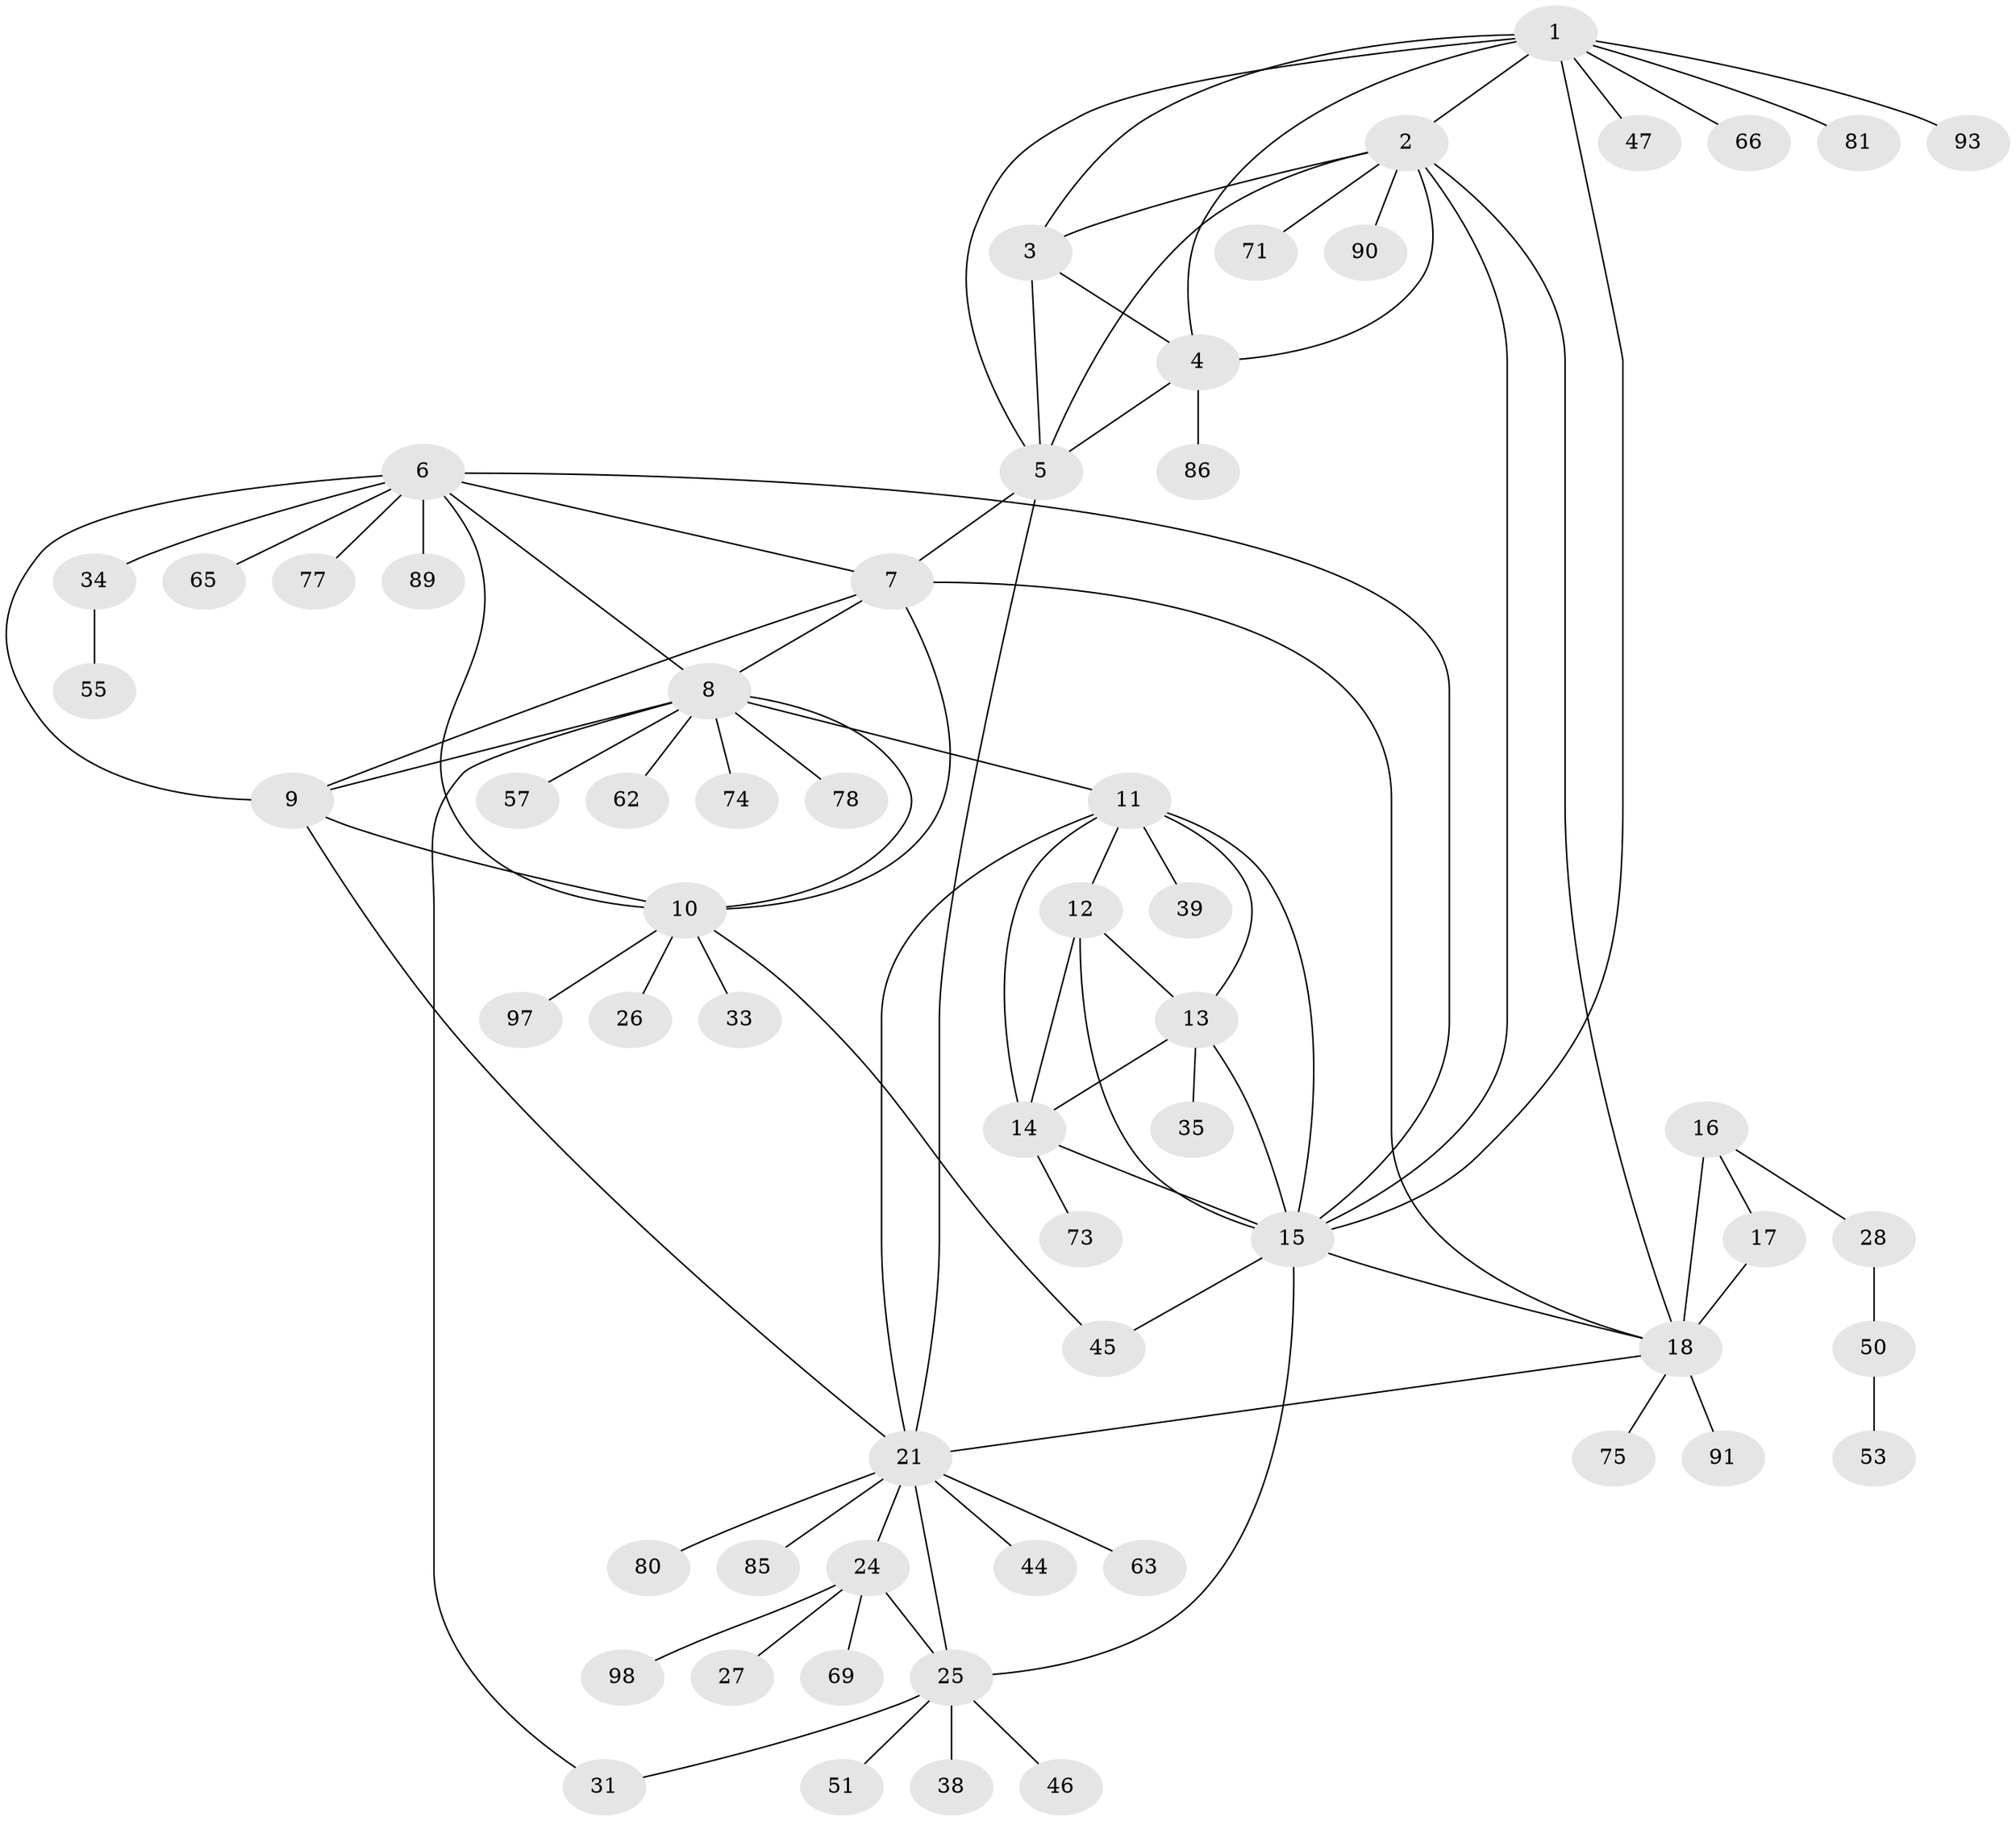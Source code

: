 // original degree distribution, {9: 0.019801980198019802, 8: 0.04950495049504951, 5: 0.0297029702970297, 6: 0.04950495049504951, 10: 0.0297029702970297, 7: 0.04950495049504951, 11: 0.009900990099009901, 4: 0.019801980198019802, 1: 0.6039603960396039, 3: 0.0594059405940594, 2: 0.07920792079207921}
// Generated by graph-tools (version 1.1) at 2025/19/03/04/25 18:19:50]
// undirected, 60 vertices, 90 edges
graph export_dot {
graph [start="1"]
  node [color=gray90,style=filled];
  1;
  2;
  3 [super="+37+70+60+54"];
  4;
  5;
  6 [super="+40"];
  7 [super="+82"];
  8;
  9;
  10;
  11;
  12 [super="+43+67"];
  13 [super="+32+30+99"];
  14;
  15 [super="+36+41+76+83+59"];
  16 [super="+19+68+92"];
  17;
  18 [super="+20"];
  21 [super="+23+22+58+61+56"];
  24;
  25;
  26;
  27;
  28 [super="+48+49"];
  31 [super="+100+94"];
  33;
  34 [super="+52"];
  35;
  38;
  39;
  44;
  45;
  46 [super="+79"];
  47;
  50;
  51;
  53;
  55;
  57;
  62;
  63;
  65;
  66;
  69;
  71;
  73;
  74;
  75;
  77;
  78;
  80;
  81 [super="+96"];
  85;
  86;
  89;
  90;
  91;
  93;
  97;
  98;
  1 -- 2;
  1 -- 3;
  1 -- 4;
  1 -- 5;
  1 -- 15;
  1 -- 47;
  1 -- 66;
  1 -- 81;
  1 -- 93;
  2 -- 3;
  2 -- 4;
  2 -- 5;
  2 -- 18;
  2 -- 71;
  2 -- 90;
  2 -- 15;
  3 -- 4;
  3 -- 5;
  4 -- 5;
  4 -- 86;
  5 -- 7;
  5 -- 21;
  6 -- 7;
  6 -- 8;
  6 -- 9;
  6 -- 10;
  6 -- 34;
  6 -- 65;
  6 -- 77;
  6 -- 89;
  6 -- 15;
  7 -- 8;
  7 -- 9;
  7 -- 10;
  7 -- 18;
  8 -- 9;
  8 -- 10;
  8 -- 11;
  8 -- 57;
  8 -- 62;
  8 -- 74;
  8 -- 78;
  8 -- 31;
  9 -- 10;
  9 -- 21;
  10 -- 26;
  10 -- 33;
  10 -- 45;
  10 -- 97;
  11 -- 12;
  11 -- 13;
  11 -- 14;
  11 -- 15;
  11 -- 39;
  11 -- 21;
  12 -- 13;
  12 -- 14;
  12 -- 15;
  13 -- 14;
  13 -- 15;
  13 -- 35;
  14 -- 15;
  14 -- 73;
  15 -- 18;
  15 -- 25;
  15 -- 45;
  16 -- 17 [weight=2];
  16 -- 18 [weight=4];
  16 -- 28;
  17 -- 18 [weight=2];
  18 -- 21;
  18 -- 75;
  18 -- 91;
  21 -- 24 [weight=3];
  21 -- 25 [weight=3];
  21 -- 44;
  21 -- 80;
  21 -- 85;
  21 -- 63;
  24 -- 25;
  24 -- 27;
  24 -- 69;
  24 -- 98;
  25 -- 31;
  25 -- 38;
  25 -- 46;
  25 -- 51;
  28 -- 50;
  34 -- 55;
  50 -- 53;
}
